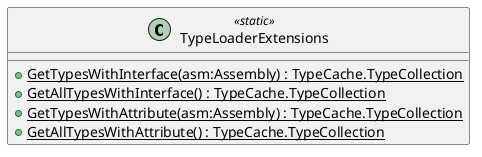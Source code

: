 @startuml
class TypeLoaderExtensions <<static>> {
    + {static} GetTypesWithInterface(asm:Assembly) : TypeCache.TypeCollection
    + {static} GetAllTypesWithInterface() : TypeCache.TypeCollection
    + {static} GetTypesWithAttribute(asm:Assembly) : TypeCache.TypeCollection
    + {static} GetAllTypesWithAttribute() : TypeCache.TypeCollection
}
@enduml
